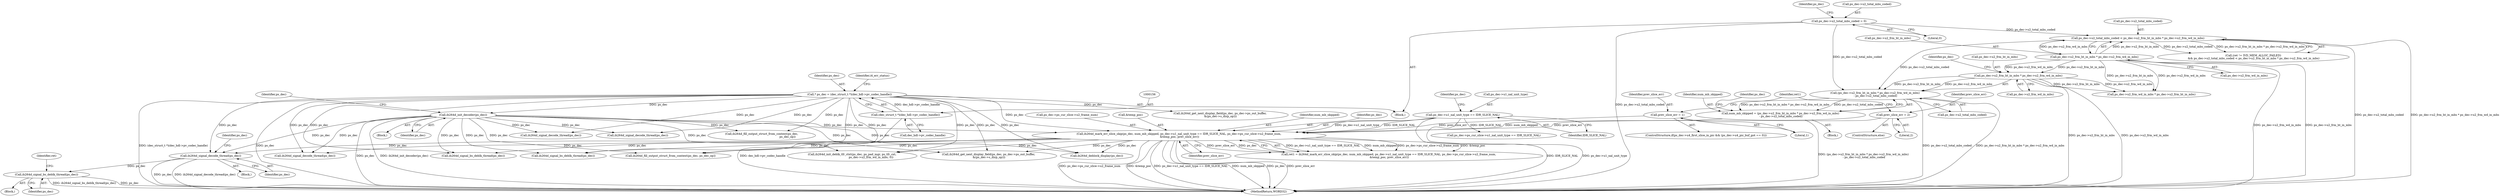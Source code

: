 digraph "0_Android_326fe991a4b7971e8aeaf4ac775491dd8abd85bb@API" {
"1001576" [label="(Call,ih264d_signal_decode_thread(ps_dec))"];
"1000896" [label="(Call,ih264d_init_decoder(ps_dec))"];
"1000153" [label="(Call,* ps_dec = (dec_struct_t *)(dec_hdl->pv_codec_handle))"];
"1000155" [label="(Call,(dec_struct_t *)(dec_hdl->pv_codec_handle))"];
"1001528" [label="(Call,ih264d_mark_err_slice_skip(ps_dec, num_mb_skipped, ps_dec->u1_nal_unit_type == IDR_SLICE_NAL, ps_dec->ps_cur_slice->u2_frame_num,\n &temp_poc, prev_slice_err))"];
"1001496" [label="(Call,num_mb_skipped = (ps_dec->u2_frm_ht_in_mbs * ps_dec->u2_frm_wd_in_mbs)\n - ps_dec->u2_total_mbs_coded)"];
"1001498" [label="(Call,(ps_dec->u2_frm_ht_in_mbs * ps_dec->u2_frm_wd_in_mbs)\n - ps_dec->u2_total_mbs_coded)"];
"1001499" [label="(Call,ps_dec->u2_frm_ht_in_mbs * ps_dec->u2_frm_wd_in_mbs)"];
"1001484" [label="(Call,ps_dec->u2_frm_ht_in_mbs * ps_dec->u2_frm_wd_in_mbs)"];
"1001480" [label="(Call,ps_dec->u2_total_mbs_coded < ps_dec->u2_frm_ht_in_mbs * ps_dec->u2_frm_wd_in_mbs)"];
"1000908" [label="(Call,ps_dec->u2_total_mbs_coded = 0)"];
"1001531" [label="(Call,ps_dec->u1_nal_unit_type == IDR_SLICE_NAL)"];
"1001519" [label="(Call,prev_slice_err = 1)"];
"1001523" [label="(Call,prev_slice_err = 2)"];
"1001585" [label="(Call,ih264d_signal_bs_deblk_thread(ps_dec))"];
"1001525" [label="(Literal,2)"];
"1001536" [label="(Call,ps_dec->ps_cur_slice->u2_frame_num)"];
"1001699" [label="(Call,ih264d_signal_decode_thread(ps_dec))"];
"1001189" [label="(Call,ih264d_signal_decode_thread(ps_dec))"];
"1001807" [label="(Call,ih264d_signal_bs_deblk_thread(ps_dec))"];
"1001528" [label="(Call,ih264d_mark_err_slice_skip(ps_dec, num_mb_skipped, ps_dec->u1_nal_unit_type == IDR_SLICE_NAL, ps_dec->ps_cur_slice->u2_frame_num,\n &temp_poc, prev_slice_err))"];
"1001523" [label="(Call,prev_slice_err = 2)"];
"1000908" [label="(Call,ps_dec->u2_total_mbs_coded = 0)"];
"1001532" [label="(Call,ps_dec->u1_nal_unit_type)"];
"1001481" [label="(Call,ps_dec->u2_total_mbs_coded)"];
"1001586" [label="(Identifier,ps_dec)"];
"1001589" [label="(Identifier,ret)"];
"1001541" [label="(Call,&temp_poc)"];
"1001497" [label="(Identifier,num_mb_skipped)"];
"1001499" [label="(Call,ps_dec->u2_frm_ht_in_mbs * ps_dec->u2_frm_wd_in_mbs)"];
"1001507" [label="(Identifier,ps_dec)"];
"1001891" [label="(Call,ps_dec->ps_cur_slice->u1_nal_unit_type == IDR_SLICE_NAL)"];
"1001403" [label="(Call,ih264d_signal_decode_thread(ps_dec))"];
"1001650" [label="(Call,ps_dec->u2_frm_wd_in_mbs * ps_dec->u2_frm_ht_in_mbs)"];
"1000912" [label="(Literal,0)"];
"1001520" [label="(Identifier,prev_slice_err)"];
"1000895" [label="(Block,)"];
"1001500" [label="(Call,ps_dec->u2_frm_ht_in_mbs)"];
"1001985" [label="(Call,ih264d_signal_bs_deblk_thread(ps_dec))"];
"1001577" [label="(Identifier,ps_dec)"];
"1001576" [label="(Call,ih264d_signal_decode_thread(ps_dec))"];
"1000155" [label="(Call,(dec_struct_t *)(dec_hdl->pv_codec_handle))"];
"1001543" [label="(Identifier,prev_slice_err)"];
"1001575" [label="(Block,)"];
"1001484" [label="(Call,ps_dec->u2_frm_ht_in_mbs * ps_dec->u2_frm_wd_in_mbs)"];
"1001488" [label="(Call,ps_dec->u2_frm_wd_in_mbs)"];
"1001524" [label="(Identifier,prev_slice_err)"];
"1001512" [label="(Identifier,ps_dec)"];
"1001476" [label="(Call,(ret != IVD_MEM_ALLOC_FAILED)\n && ps_dec->u2_total_mbs_coded < ps_dec->u2_frm_ht_in_mbs * ps_dec->u2_frm_wd_in_mbs)"];
"1000162" [label="(Identifier,i4_err_status)"];
"1001526" [label="(Call,ret1 = ih264d_mark_err_slice_skip(ps_dec, num_mb_skipped, ps_dec->u1_nal_unit_type == IDR_SLICE_NAL, ps_dec->ps_cur_slice->u2_frame_num,\n &temp_poc, prev_slice_err))"];
"1002027" [label="(Call,ih264d_fill_output_struct_from_context(ps_dec, ps_dec_op))"];
"1002147" [label="(MethodReturn,WORD32)"];
"1000915" [label="(Identifier,ps_dec)"];
"1001498" [label="(Call,(ps_dec->u2_frm_ht_in_mbs * ps_dec->u2_frm_wd_in_mbs)\n - ps_dec->u2_total_mbs_coded)"];
"1000909" [label="(Call,ps_dec->u2_total_mbs_coded)"];
"1000900" [label="(Identifier,ps_dec)"];
"1001491" [label="(Block,)"];
"1001581" [label="(Identifier,ps_dec)"];
"1001503" [label="(Call,ps_dec->u2_frm_wd_in_mbs)"];
"1001585" [label="(Call,ih264d_signal_bs_deblk_thread(ps_dec))"];
"1000897" [label="(Identifier,ps_dec)"];
"1001530" [label="(Identifier,num_mb_skipped)"];
"1000157" [label="(Call,dec_hdl->pv_codec_handle)"];
"1001485" [label="(Call,ps_dec->u2_frm_ht_in_mbs)"];
"1001584" [label="(Block,)"];
"1001529" [label="(Identifier,ps_dec)"];
"1001506" [label="(Call,ps_dec->u2_total_mbs_coded)"];
"1001535" [label="(Identifier,IDR_SLICE_NAL)"];
"1001665" [label="(Call,ih264d_init_deblk_tfr_ctxt(ps_dec, ps_pad_mgr, ps_tfr_cxt,\n                                           ps_dec->u2_frm_wd_in_mbs, 0))"];
"1001519" [label="(Call,prev_slice_err = 1)"];
"1000896" [label="(Call,ih264d_init_decoder(ps_dec))"];
"1001522" [label="(ControlStructure,else)"];
"1001999" [label="(Call,ih264d_get_next_display_field(ps_dec, ps_dec->ps_out_buffer,\n &(ps_dec->s_disp_op)))"];
"1001527" [label="(Identifier,ret1)"];
"1000153" [label="(Call,* ps_dec = (dec_struct_t *)(dec_hdl->pv_codec_handle))"];
"1001538" [label="(Identifier,ps_dec)"];
"1001509" [label="(ControlStructure,if(ps_dec->u4_first_slice_in_pic && (ps_dec->u4_pic_buf_got == 0)))"];
"1001496" [label="(Call,num_mb_skipped = (ps_dec->u2_frm_ht_in_mbs * ps_dec->u2_frm_wd_in_mbs)\n - ps_dec->u2_total_mbs_coded)"];
"1000151" [label="(Block,)"];
"1001253" [label="(Call,ih264d_fill_output_struct_from_context(ps_dec,\n                                                           ps_dec_op))"];
"1001521" [label="(Literal,1)"];
"1000713" [label="(Call,ih264d_get_next_display_field(ps_dec, ps_dec->ps_out_buffer,\n &(ps_dec->s_disp_op)))"];
"1001531" [label="(Call,ps_dec->u1_nal_unit_type == IDR_SLICE_NAL)"];
"1001480" [label="(Call,ps_dec->u2_total_mbs_coded < ps_dec->u2_frm_ht_in_mbs * ps_dec->u2_frm_wd_in_mbs)"];
"1000154" [label="(Identifier,ps_dec)"];
"1001863" [label="(Call,ih264d_deblock_display(ps_dec))"];
"1001576" -> "1001575"  [label="AST: "];
"1001576" -> "1001577"  [label="CFG: "];
"1001577" -> "1001576"  [label="AST: "];
"1001581" -> "1001576"  [label="CFG: "];
"1001576" -> "1002147"  [label="DDG: ih264d_signal_decode_thread(ps_dec)"];
"1001576" -> "1002147"  [label="DDG: ps_dec"];
"1000896" -> "1001576"  [label="DDG: ps_dec"];
"1001528" -> "1001576"  [label="DDG: ps_dec"];
"1000153" -> "1001576"  [label="DDG: ps_dec"];
"1001576" -> "1001585"  [label="DDG: ps_dec"];
"1000896" -> "1000895"  [label="AST: "];
"1000896" -> "1000897"  [label="CFG: "];
"1000897" -> "1000896"  [label="AST: "];
"1000900" -> "1000896"  [label="CFG: "];
"1000896" -> "1002147"  [label="DDG: ps_dec"];
"1000896" -> "1002147"  [label="DDG: ih264d_init_decoder(ps_dec)"];
"1000153" -> "1000896"  [label="DDG: ps_dec"];
"1000896" -> "1001189"  [label="DDG: ps_dec"];
"1000896" -> "1001253"  [label="DDG: ps_dec"];
"1000896" -> "1001403"  [label="DDG: ps_dec"];
"1000896" -> "1001528"  [label="DDG: ps_dec"];
"1000896" -> "1001665"  [label="DDG: ps_dec"];
"1000896" -> "1001699"  [label="DDG: ps_dec"];
"1000896" -> "1001807"  [label="DDG: ps_dec"];
"1000896" -> "1001863"  [label="DDG: ps_dec"];
"1000896" -> "1001985"  [label="DDG: ps_dec"];
"1000896" -> "1001999"  [label="DDG: ps_dec"];
"1000896" -> "1002027"  [label="DDG: ps_dec"];
"1000153" -> "1000151"  [label="AST: "];
"1000153" -> "1000155"  [label="CFG: "];
"1000154" -> "1000153"  [label="AST: "];
"1000155" -> "1000153"  [label="AST: "];
"1000162" -> "1000153"  [label="CFG: "];
"1000153" -> "1002147"  [label="DDG: (dec_struct_t *)(dec_hdl->pv_codec_handle)"];
"1000153" -> "1002147"  [label="DDG: ps_dec"];
"1000155" -> "1000153"  [label="DDG: dec_hdl->pv_codec_handle"];
"1000153" -> "1000713"  [label="DDG: ps_dec"];
"1000153" -> "1001189"  [label="DDG: ps_dec"];
"1000153" -> "1001253"  [label="DDG: ps_dec"];
"1000153" -> "1001403"  [label="DDG: ps_dec"];
"1000153" -> "1001528"  [label="DDG: ps_dec"];
"1000153" -> "1001665"  [label="DDG: ps_dec"];
"1000153" -> "1001699"  [label="DDG: ps_dec"];
"1000153" -> "1001807"  [label="DDG: ps_dec"];
"1000153" -> "1001863"  [label="DDG: ps_dec"];
"1000153" -> "1001985"  [label="DDG: ps_dec"];
"1000153" -> "1001999"  [label="DDG: ps_dec"];
"1000153" -> "1002027"  [label="DDG: ps_dec"];
"1000155" -> "1000157"  [label="CFG: "];
"1000156" -> "1000155"  [label="AST: "];
"1000157" -> "1000155"  [label="AST: "];
"1000155" -> "1002147"  [label="DDG: dec_hdl->pv_codec_handle"];
"1001528" -> "1001526"  [label="AST: "];
"1001528" -> "1001543"  [label="CFG: "];
"1001529" -> "1001528"  [label="AST: "];
"1001530" -> "1001528"  [label="AST: "];
"1001531" -> "1001528"  [label="AST: "];
"1001536" -> "1001528"  [label="AST: "];
"1001541" -> "1001528"  [label="AST: "];
"1001543" -> "1001528"  [label="AST: "];
"1001526" -> "1001528"  [label="CFG: "];
"1001528" -> "1002147"  [label="DDG: ps_dec->u1_nal_unit_type == IDR_SLICE_NAL"];
"1001528" -> "1002147"  [label="DDG: num_mb_skipped"];
"1001528" -> "1002147"  [label="DDG: ps_dec"];
"1001528" -> "1002147"  [label="DDG: prev_slice_err"];
"1001528" -> "1002147"  [label="DDG: ps_dec->ps_cur_slice->u2_frame_num"];
"1001528" -> "1002147"  [label="DDG: &temp_poc"];
"1001528" -> "1001526"  [label="DDG: ps_dec->u1_nal_unit_type == IDR_SLICE_NAL"];
"1001528" -> "1001526"  [label="DDG: num_mb_skipped"];
"1001528" -> "1001526"  [label="DDG: ps_dec->ps_cur_slice->u2_frame_num"];
"1001528" -> "1001526"  [label="DDG: &temp_poc"];
"1001528" -> "1001526"  [label="DDG: prev_slice_err"];
"1001528" -> "1001526"  [label="DDG: ps_dec"];
"1001496" -> "1001528"  [label="DDG: num_mb_skipped"];
"1001531" -> "1001528"  [label="DDG: ps_dec->u1_nal_unit_type"];
"1001531" -> "1001528"  [label="DDG: IDR_SLICE_NAL"];
"1001519" -> "1001528"  [label="DDG: prev_slice_err"];
"1001523" -> "1001528"  [label="DDG: prev_slice_err"];
"1001528" -> "1001665"  [label="DDG: ps_dec"];
"1001528" -> "1001699"  [label="DDG: ps_dec"];
"1001528" -> "1001807"  [label="DDG: ps_dec"];
"1001528" -> "1001863"  [label="DDG: ps_dec"];
"1001528" -> "1001985"  [label="DDG: ps_dec"];
"1001528" -> "1001999"  [label="DDG: ps_dec"];
"1001528" -> "1002027"  [label="DDG: ps_dec"];
"1001496" -> "1001491"  [label="AST: "];
"1001496" -> "1001498"  [label="CFG: "];
"1001497" -> "1001496"  [label="AST: "];
"1001498" -> "1001496"  [label="AST: "];
"1001512" -> "1001496"  [label="CFG: "];
"1001496" -> "1002147"  [label="DDG: (ps_dec->u2_frm_ht_in_mbs * ps_dec->u2_frm_wd_in_mbs)\n - ps_dec->u2_total_mbs_coded"];
"1001498" -> "1001496"  [label="DDG: ps_dec->u2_frm_ht_in_mbs * ps_dec->u2_frm_wd_in_mbs"];
"1001498" -> "1001496"  [label="DDG: ps_dec->u2_total_mbs_coded"];
"1001498" -> "1001506"  [label="CFG: "];
"1001499" -> "1001498"  [label="AST: "];
"1001506" -> "1001498"  [label="AST: "];
"1001498" -> "1002147"  [label="DDG: ps_dec->u2_total_mbs_coded"];
"1001498" -> "1002147"  [label="DDG: ps_dec->u2_frm_ht_in_mbs * ps_dec->u2_frm_wd_in_mbs"];
"1001499" -> "1001498"  [label="DDG: ps_dec->u2_frm_ht_in_mbs"];
"1001499" -> "1001498"  [label="DDG: ps_dec->u2_frm_wd_in_mbs"];
"1001480" -> "1001498"  [label="DDG: ps_dec->u2_total_mbs_coded"];
"1000908" -> "1001498"  [label="DDG: ps_dec->u2_total_mbs_coded"];
"1001499" -> "1001503"  [label="CFG: "];
"1001500" -> "1001499"  [label="AST: "];
"1001503" -> "1001499"  [label="AST: "];
"1001507" -> "1001499"  [label="CFG: "];
"1001499" -> "1002147"  [label="DDG: ps_dec->u2_frm_ht_in_mbs"];
"1001499" -> "1002147"  [label="DDG: ps_dec->u2_frm_wd_in_mbs"];
"1001484" -> "1001499"  [label="DDG: ps_dec->u2_frm_ht_in_mbs"];
"1001484" -> "1001499"  [label="DDG: ps_dec->u2_frm_wd_in_mbs"];
"1001499" -> "1001650"  [label="DDG: ps_dec->u2_frm_wd_in_mbs"];
"1001499" -> "1001650"  [label="DDG: ps_dec->u2_frm_ht_in_mbs"];
"1001484" -> "1001480"  [label="AST: "];
"1001484" -> "1001488"  [label="CFG: "];
"1001485" -> "1001484"  [label="AST: "];
"1001488" -> "1001484"  [label="AST: "];
"1001480" -> "1001484"  [label="CFG: "];
"1001484" -> "1002147"  [label="DDG: ps_dec->u2_frm_wd_in_mbs"];
"1001484" -> "1002147"  [label="DDG: ps_dec->u2_frm_ht_in_mbs"];
"1001484" -> "1001480"  [label="DDG: ps_dec->u2_frm_ht_in_mbs"];
"1001484" -> "1001480"  [label="DDG: ps_dec->u2_frm_wd_in_mbs"];
"1001484" -> "1001650"  [label="DDG: ps_dec->u2_frm_wd_in_mbs"];
"1001484" -> "1001650"  [label="DDG: ps_dec->u2_frm_ht_in_mbs"];
"1001480" -> "1001476"  [label="AST: "];
"1001481" -> "1001480"  [label="AST: "];
"1001476" -> "1001480"  [label="CFG: "];
"1001480" -> "1002147"  [label="DDG: ps_dec->u2_total_mbs_coded"];
"1001480" -> "1002147"  [label="DDG: ps_dec->u2_frm_ht_in_mbs * ps_dec->u2_frm_wd_in_mbs"];
"1001480" -> "1001476"  [label="DDG: ps_dec->u2_total_mbs_coded"];
"1001480" -> "1001476"  [label="DDG: ps_dec->u2_frm_ht_in_mbs * ps_dec->u2_frm_wd_in_mbs"];
"1000908" -> "1001480"  [label="DDG: ps_dec->u2_total_mbs_coded"];
"1000908" -> "1000151"  [label="AST: "];
"1000908" -> "1000912"  [label="CFG: "];
"1000909" -> "1000908"  [label="AST: "];
"1000912" -> "1000908"  [label="AST: "];
"1000915" -> "1000908"  [label="CFG: "];
"1000908" -> "1002147"  [label="DDG: ps_dec->u2_total_mbs_coded"];
"1001531" -> "1001535"  [label="CFG: "];
"1001532" -> "1001531"  [label="AST: "];
"1001535" -> "1001531"  [label="AST: "];
"1001538" -> "1001531"  [label="CFG: "];
"1001531" -> "1002147"  [label="DDG: IDR_SLICE_NAL"];
"1001531" -> "1002147"  [label="DDG: ps_dec->u1_nal_unit_type"];
"1001531" -> "1001891"  [label="DDG: IDR_SLICE_NAL"];
"1001519" -> "1001509"  [label="AST: "];
"1001519" -> "1001521"  [label="CFG: "];
"1001520" -> "1001519"  [label="AST: "];
"1001521" -> "1001519"  [label="AST: "];
"1001527" -> "1001519"  [label="CFG: "];
"1001523" -> "1001522"  [label="AST: "];
"1001523" -> "1001525"  [label="CFG: "];
"1001524" -> "1001523"  [label="AST: "];
"1001525" -> "1001523"  [label="AST: "];
"1001527" -> "1001523"  [label="CFG: "];
"1001585" -> "1001584"  [label="AST: "];
"1001585" -> "1001586"  [label="CFG: "];
"1001586" -> "1001585"  [label="AST: "];
"1001589" -> "1001585"  [label="CFG: "];
"1001585" -> "1002147"  [label="DDG: ih264d_signal_bs_deblk_thread(ps_dec)"];
"1001585" -> "1002147"  [label="DDG: ps_dec"];
}
